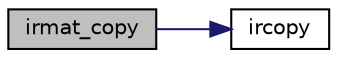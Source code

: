 digraph "irmat_copy"
{
  edge [fontname="Helvetica",fontsize="10",labelfontname="Helvetica",labelfontsize="10"];
  node [fontname="Helvetica",fontsize="10",shape=record];
  rankdir="LR";
  Node27 [label="irmat_copy",height=0.2,width=0.4,color="black", fillcolor="grey75", style="filled", fontcolor="black"];
  Node27 -> Node28 [color="midnightblue",fontsize="10",style="solid",fontname="Helvetica"];
  Node28 [label="ircopy",height=0.2,width=0.4,color="black", fillcolor="white", style="filled",URL="$irmulti_8c.html#aaf2192a33e04cbba12da47550fde287e",tooltip="コピー [y0,y1]=[x0,x1]. "];
}
